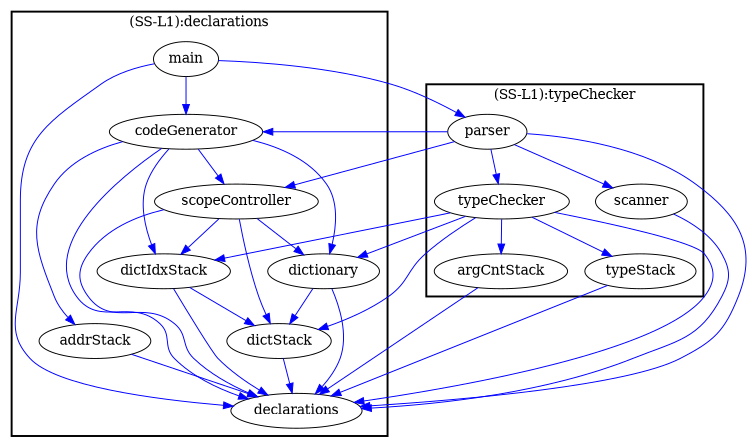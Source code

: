 /* ------------------------------------------------------------ */
/* created with bunch v3 */
/* Objective Function value = 1.0*/
/* ------------------------------------------------------------ */

digraph G {
size= "5,5";
subgraph cluster0 {
label = "(SS-L1):typeChecker";
color = black;
style = bold;


"scanner"[label="scanner",shape=ellipse,fontcolor=black];
"parser"[label="parser",shape=ellipse,fontcolor=black];
"typeStack"[label="typeStack",shape=ellipse,fontcolor=black];
"typeChecker"[label="typeChecker",shape=ellipse,fontcolor=black];
"argCntStack"[label="argCntStack",shape=ellipse,fontcolor=black];
}
subgraph cluster1 {
label = "(SS-L1):declarations";
color = black;
style = bold;

"main"[label="main",shape=ellipse,fontcolor=black];
"addrStack"[label="addrStack",shape=ellipse,fontcolor=black];
"codeGenerator"[label="codeGenerator",shape=ellipse,fontcolor=black];
"scopeController"[label="scopeController",shape=ellipse,fontcolor=black];
"dictIdxStack"[label="dictIdxStack",shape=ellipse,fontcolor=black];
"dictStack"[label="dictStack",shape=ellipse,fontcolor=black];
"dictionary"[label="dictionary",shape=ellipse,fontcolor=black];
"declarations"[label="declarations",shape=ellipse,fontcolor=black];
}
"parser" -> "scopeController" [color=blue,font=6];
"parser" -> "scanner" [color=blue,font=6];
"parser" -> "codeGenerator" [color=blue,font=6];
"parser" -> "typeChecker" [color=blue,font=6];
"parser" -> "declarations" [color=blue,font=6];
"codeGenerator" -> "scopeController" [color=blue,font=6];
"codeGenerator" -> "dictIdxStack" [color=blue,font=6];
"codeGenerator" -> "addrStack" [color=blue,font=6];
"codeGenerator" -> "declarations" [color=blue,font=6];
"codeGenerator" -> "dictionary" [color=blue,font=6];
"dictStack" -> "declarations" [color=blue,font=6];
"dictIdxStack" -> "declarations" [color=blue,font=6];
"dictIdxStack" -> "dictStack" [color=blue,font=6];
"scanner" -> "declarations" [color=blue,font=6];
"main" -> "codeGenerator" [color=blue,font=6];
"main" -> "declarations" [color=blue,font=6];
"main" -> "parser" [color=blue,font=6];
"typeChecker" -> "typeStack" [color=blue,font=6];
"typeChecker" -> "dictIdxStack" [color=blue,font=6];
"typeChecker" -> "argCntStack" [color=blue,font=6];
"typeChecker" -> "declarations" [color=blue,font=6];
"typeChecker" -> "dictStack" [color=blue,font=6];
"typeChecker" -> "dictionary" [color=blue,font=6];
"scopeController" -> "dictIdxStack" [color=blue,font=6];
"scopeController" -> "declarations" [color=blue,font=6];
"scopeController" -> "dictStack" [color=blue,font=6];
"scopeController" -> "dictionary" [color=blue,font=6];
"typeStack" -> "declarations" [color=blue,font=6];
"addrStack" -> "declarations" [color=blue,font=6];
"dictionary" -> "declarations" [color=blue,font=6];
"dictionary" -> "dictStack" [color=blue,font=6];
"argCntStack" -> "declarations" [color=blue,font=6];
}
